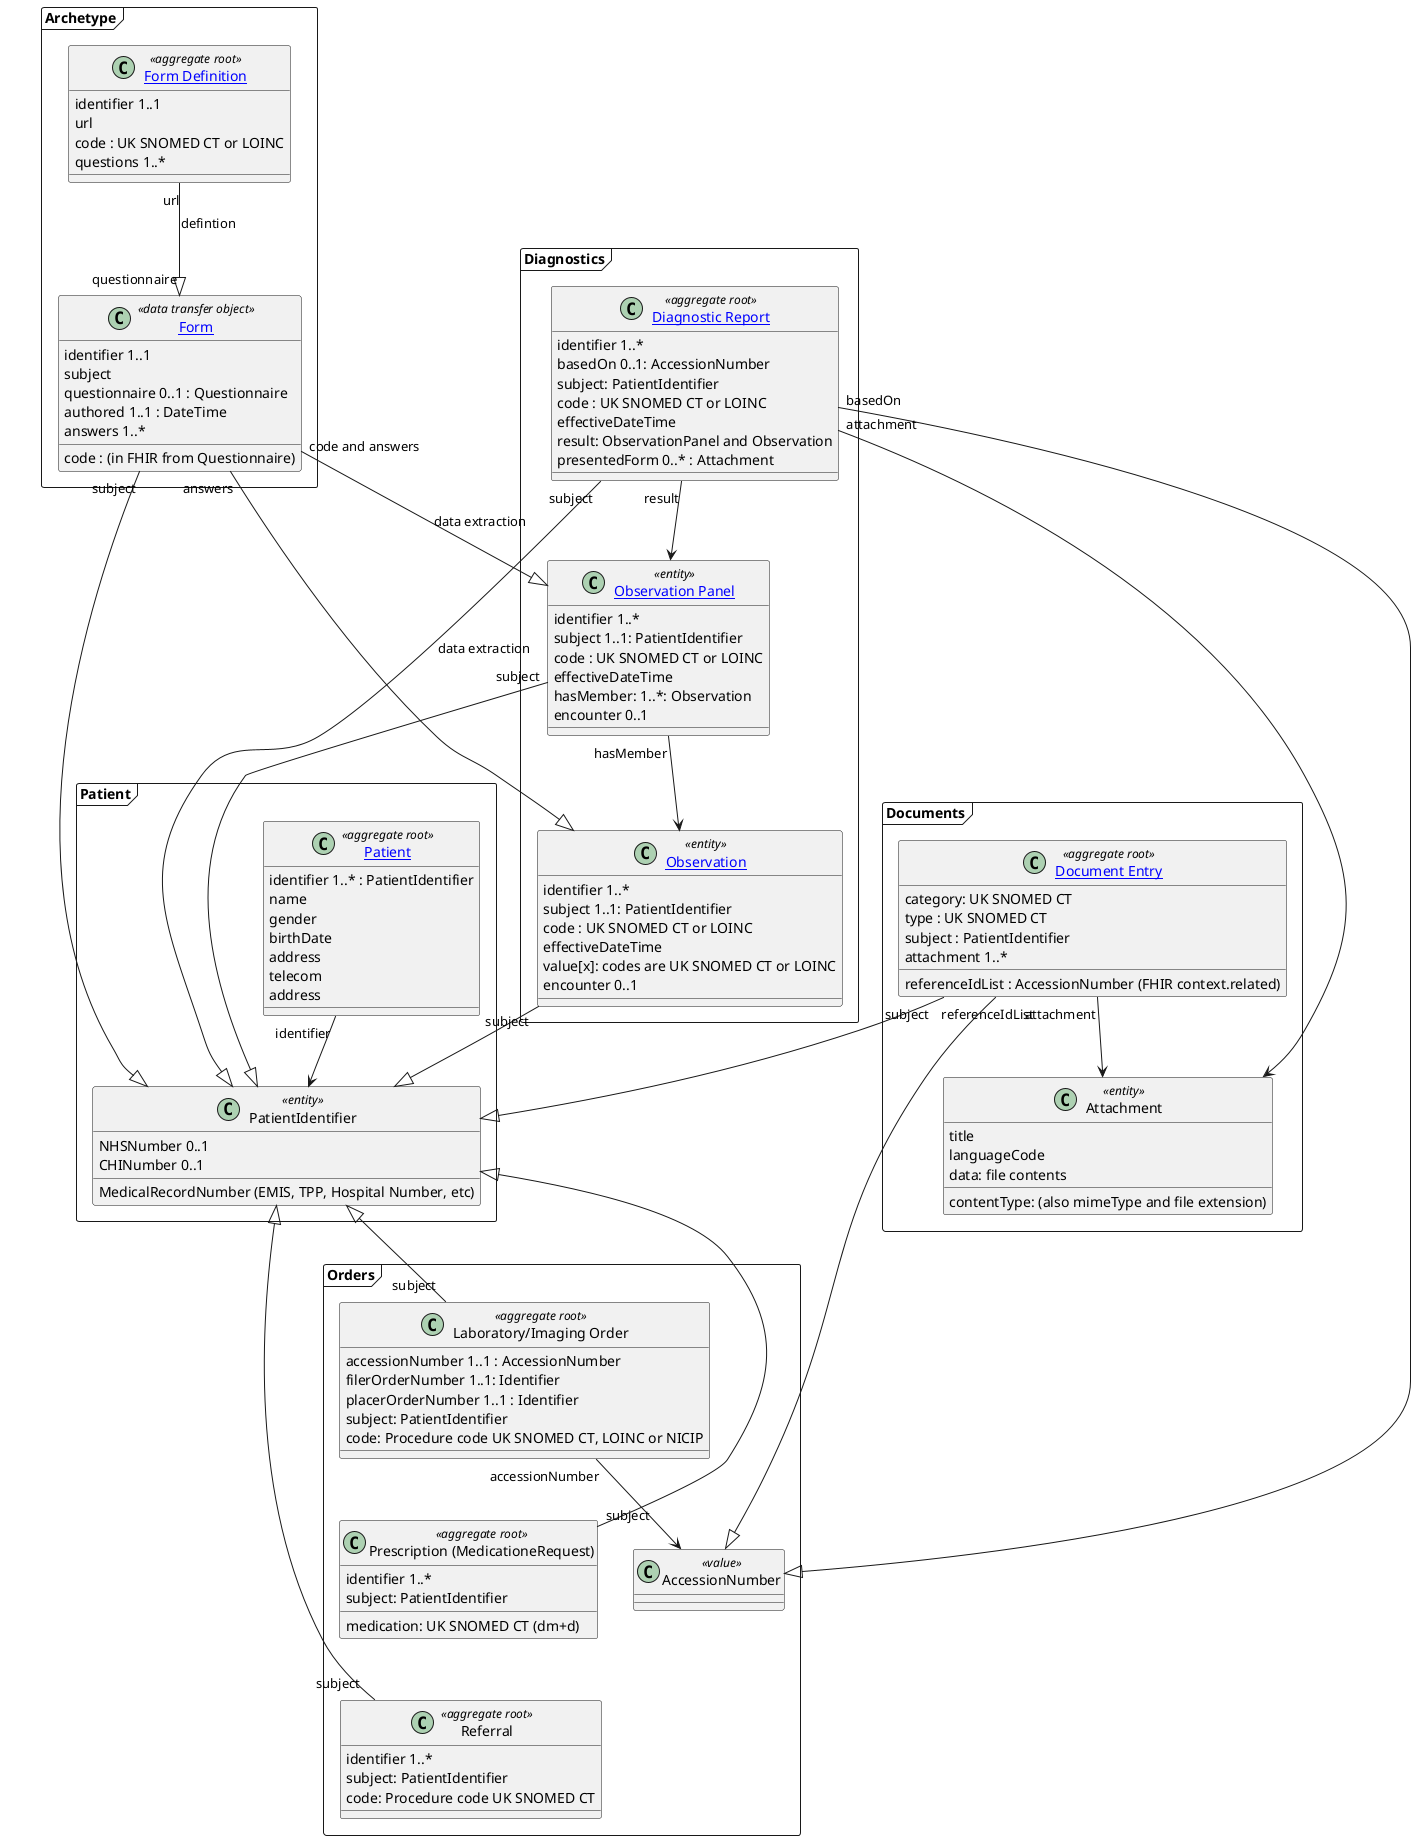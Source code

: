 @startuml

skinparam svgDimensionStyle false

frame PD1 as "Patient" {
class "[[StructureDefinition-Patient.html Patient]]" as Patient <<aggregate root>> {
identifier 1..* : PatientIdentifier
name
gender
birthDate
address
telecom
address
}


class PatientIdentifier <<entity>> {
NHSNumber 0..1
CHINumber 0..1
MedicalRecordNumber (EMIS, TPP, Hospital Number, etc)
}

Patient "identifier" --> PatientIdentifier

}

frame Diagnostics as "Diagnostics" {
class "[[StructureDefinition-Observation.html Observation]]" as Observation <<entity>> {
identifier 1..*
subject 1..1: PatientIdentifier
code : UK SNOMED CT or LOINC
effectiveDateTime
value[x]: codes are UK SNOMED CT or LOINC
encounter 0..1
}


class "[[assessments-and-observations.html Observation Panel]]" as ObservationPanel <<entity>> {
identifier 1..*
subject 1..1: PatientIdentifier
code : UK SNOMED CT or LOINC
effectiveDateTime
hasMember: 1..*: Observation
encounter 0..1
}


class "[[StructureDefinition-DiagnosticReport.html Diagnostic Report]]" as DiagnosticReport <<aggregate root>> {
identifier 1..*
basedOn 0..1: AccessionNumber
subject: PatientIdentifier
code : UK SNOMED CT or LOINC
effectiveDateTime
result: ObservationPanel and Observation
presentedForm 0..* : Attachment
}

DiagnosticReport "result" --> ObservationPanel
ObservationPanel "hasMember" --> Observation

}


frame DataCapture as "Archetype" {

class "[[StructureDefinition-QuestionnaireResponse.html Form]]" as Form <<data transfer object>> {
identifier 1..1
subject
questionnaire 0..1 : Questionnaire
code : (in FHIR from Questionnaire)
authored 1..1 : DateTime
answers 1..*
}



class "[[StructureDefinition-Questionnaire.html Form Definition]]" as FormDefinition <<aggregate root>> {
identifier 1..1
url
code : UK SNOMED CT or LOINC
questions 1..*
}

FormDefinition "url" -d-|> "questionnaire" Form : defintion

}

frame Documents {

class Attachment <<entity>> {
contentType: (also mimeType and file extension)
title
languageCode
data: file contents
}


class "[[StructureDefinition-DocumentReference.html Document Entry]]" as DocumentEntry <<aggregate root>> {
category: UK SNOMED CT
type : UK SNOMED CT
subject : PatientIdentifier
attachment 1..*
referenceIdList : AccessionNumber (FHIR context.related)
}


DocumentEntry "attachment" -d-> Attachment

}

frame Orders {

class "Laboratory/Imaging Order" as labOrder <<aggregate root>> {
accessionNumber 1..1 : AccessionNumber
filerOrderNumber 1..1: Identifier
placerOrderNumber 1..1 : Identifier
subject: PatientIdentifier
code: Procedure code UK SNOMED CT, LOINC or NICIP
}

class AccessionNumber <<value>> {

}

class "Prescription (MedicationeRequest)" as Prescription <<aggregate root>> {
identifier 1..*
subject: PatientIdentifier
medication: UK SNOMED CT (dm+d)
}


class "Referral" as Referral <<aggregate root>> {
identifier 1..*
subject: PatientIdentifier
code: Procedure code UK SNOMED CT
}

labOrder -d[hidden]- Prescription
Prescription -d[hidden]- Referral


labOrder "accessionNumber" --> AccessionNumber

}


DocumentEntry "referenceIdList" --|> AccessionNumber
DiagnosticReport "basedOn" --|> AccessionNumber



Observation "subject" --|> PatientIdentifier
ObservationPanel "subject" --|> PatientIdentifier
DiagnosticReport "subject" --|> PatientIdentifier
DocumentEntry "subject" --|> PatientIdentifier
Form "subject" --|> PatientIdentifier
labOrder "subject" -u-|> PatientIdentifier
Referral "subject" -u-|> PatientIdentifier
Prescription "subject" -u-|> PatientIdentifier


Form "answers" --|> Observation : data extraction
Form "code and answers" --|> ObservationPanel: data extraction


DiagnosticReport "attachment" --> Attachment

@enduml
